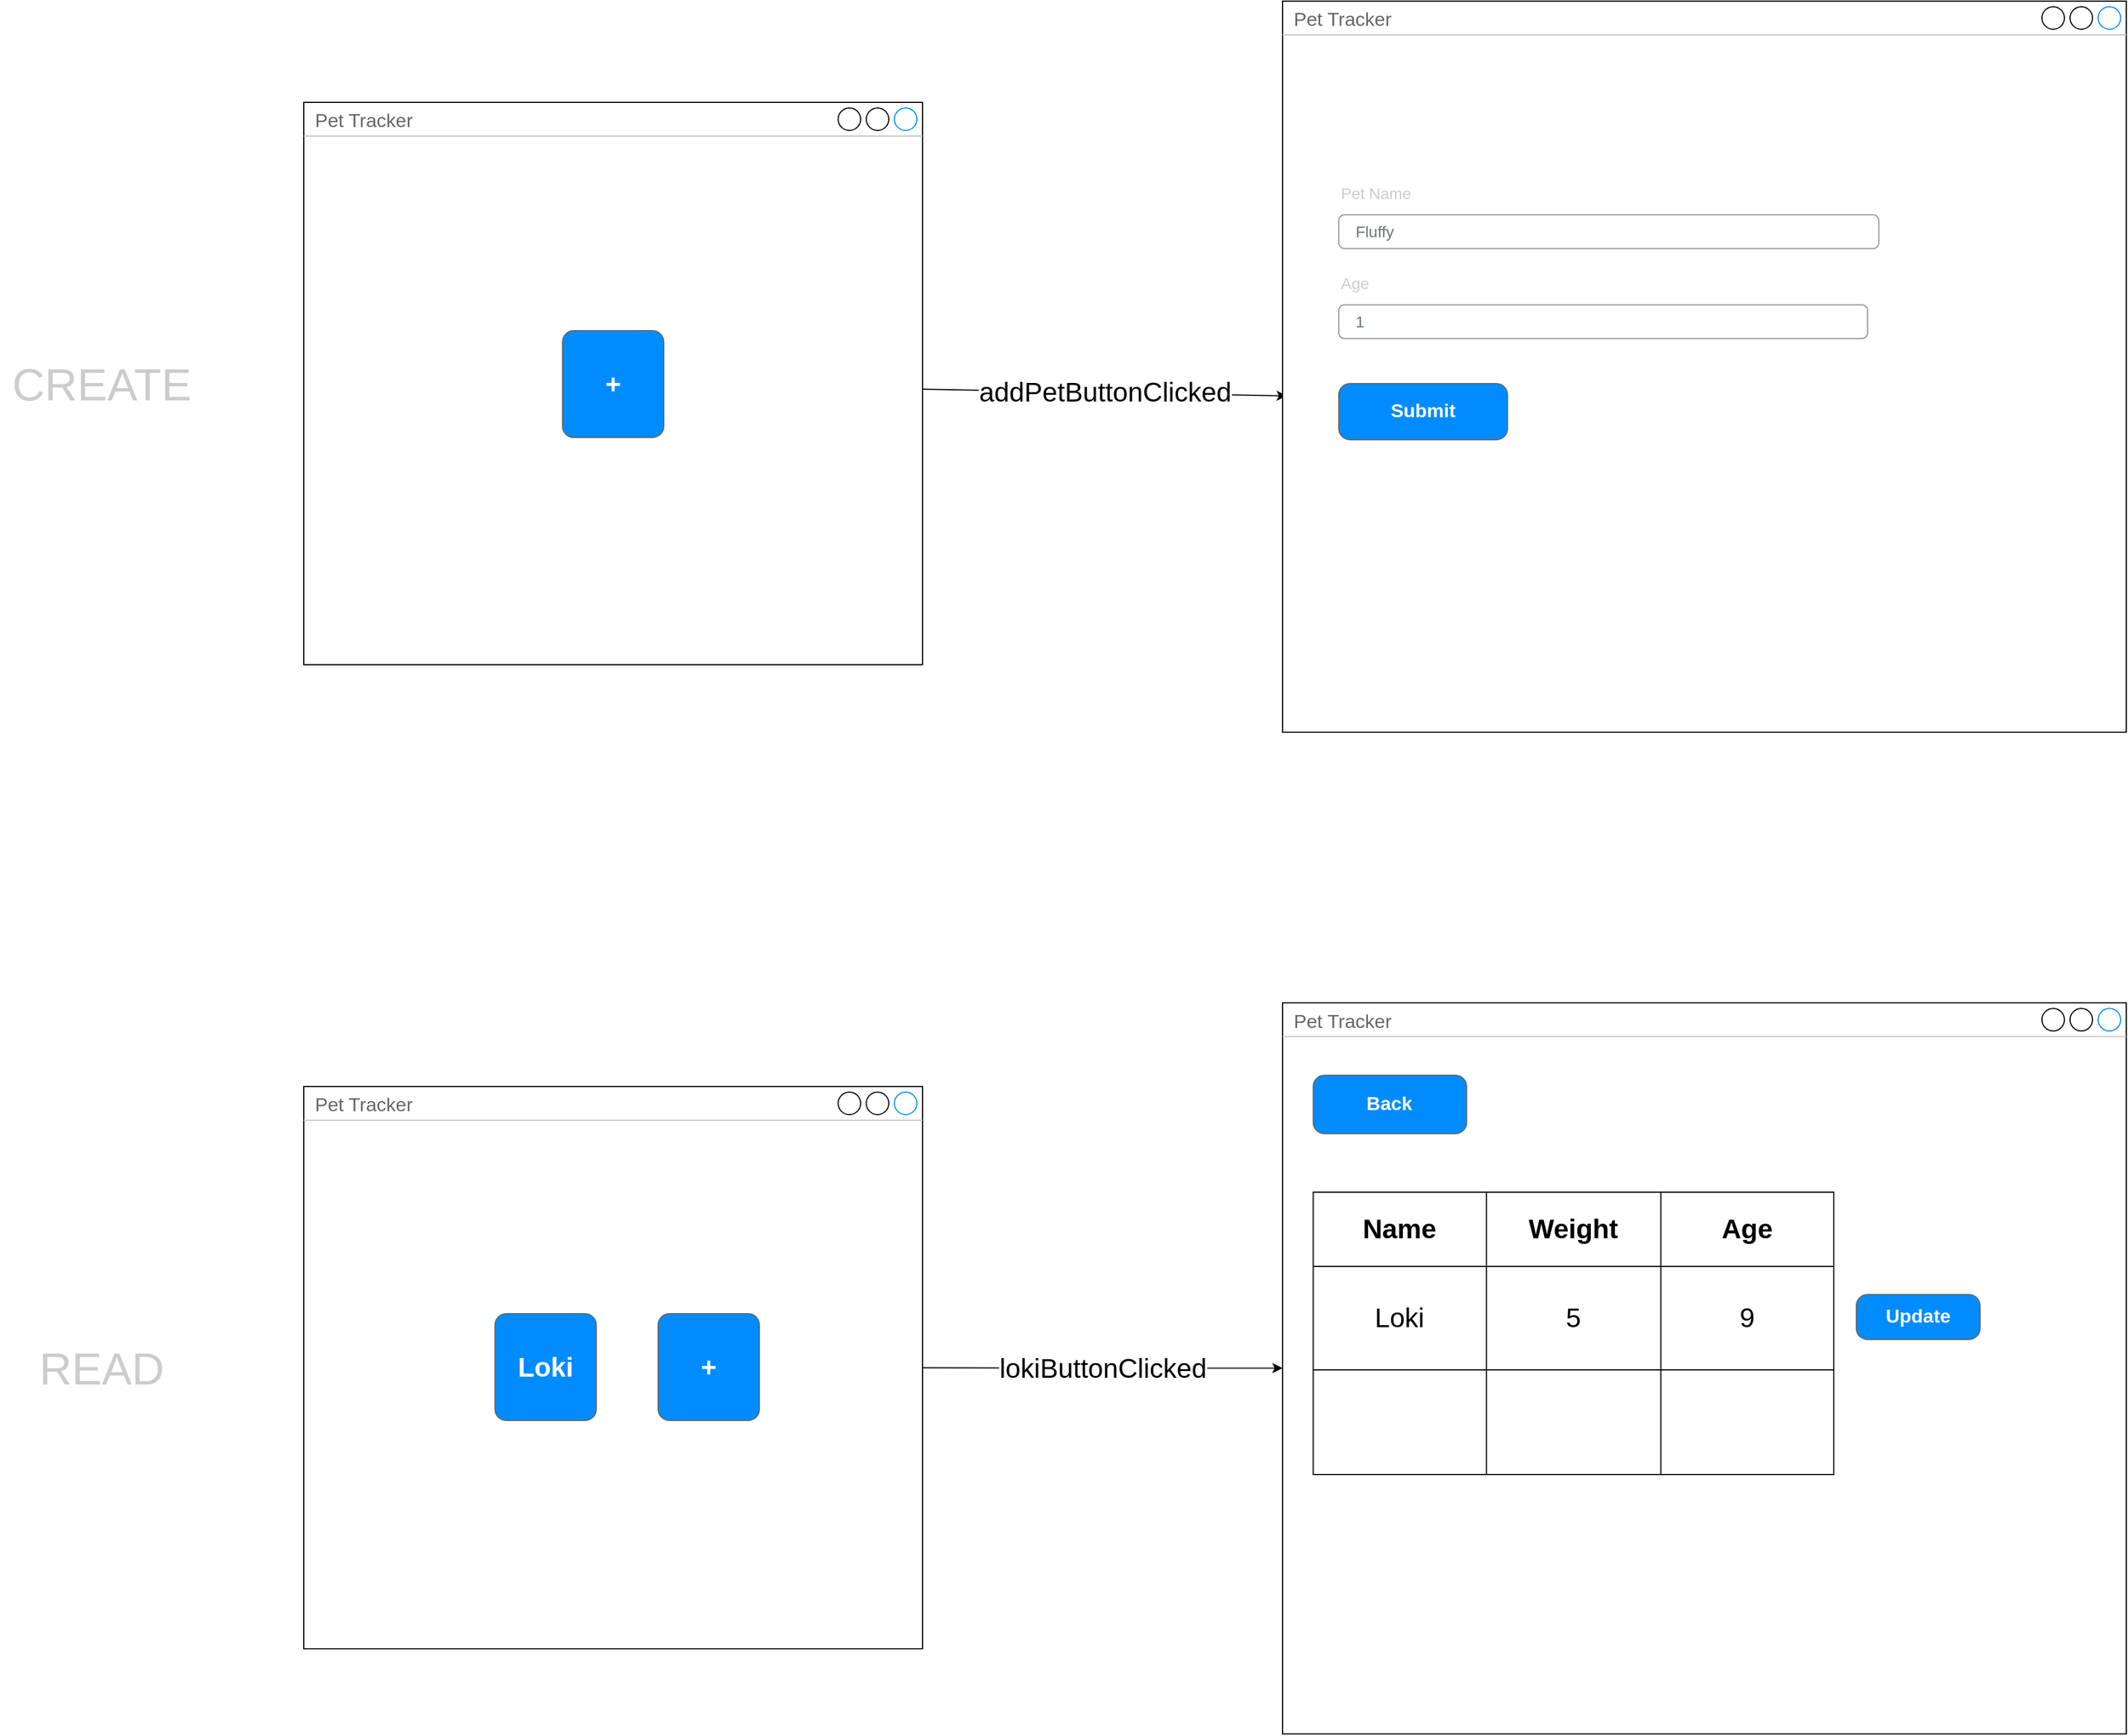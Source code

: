 <mxfile version="20.7.4" type="device"><diagram id="NL3WezcaTfVUYeSkJIwb" name="Page-1"><mxGraphModel dx="1678" dy="948" grid="1" gridSize="10" guides="1" tooltips="1" connect="1" arrows="1" fold="1" page="1" pageScale="1" pageWidth="850" pageHeight="1100" math="0" shadow="0"><root><mxCell id="0"/><mxCell id="1" parent="0"/><mxCell id="wpoC890f8zm_z-5sicIK-5" value="" style="group" parent="1" vertex="1" connectable="0"><mxGeometry x="540" y="360" width="550" height="500" as="geometry"/></mxCell><mxCell id="wpoC890f8zm_z-5sicIK-3" value="Pet Tracker" style="strokeWidth=1;shadow=0;dashed=0;align=center;html=1;shape=mxgraph.mockup.containers.window;align=left;verticalAlign=top;spacingLeft=8;strokeColor2=#008cff;strokeColor3=#c4c4c4;fontColor=#666666;mainText=;fontSize=17;labelBackgroundColor=none;" parent="wpoC890f8zm_z-5sicIK-5" vertex="1"><mxGeometry width="550" height="500" as="geometry"/></mxCell><mxCell id="wpoC890f8zm_z-5sicIK-4" value="&lt;font style=&quot;font-size: 24px;&quot;&gt;+&lt;/font&gt;" style="strokeWidth=1;shadow=0;dashed=0;align=center;html=1;shape=mxgraph.mockup.buttons.button;strokeColor=#666666;fontColor=#ffffff;mainText=;buttonStyle=round;fontSize=17;fontStyle=1;fillColor=#008cff;whiteSpace=wrap;" parent="wpoC890f8zm_z-5sicIK-5" vertex="1"><mxGeometry x="230" y="203" width="90" height="95" as="geometry"/></mxCell><mxCell id="wpoC890f8zm_z-5sicIK-6" value="" style="group" parent="1" vertex="1" connectable="0"><mxGeometry x="540" y="1235" width="550" height="500" as="geometry"/></mxCell><mxCell id="wpoC890f8zm_z-5sicIK-7" value="Pet Tracker" style="strokeWidth=1;shadow=0;dashed=0;align=center;html=1;shape=mxgraph.mockup.containers.window;align=left;verticalAlign=top;spacingLeft=8;strokeColor2=#008cff;strokeColor3=#c4c4c4;fontColor=#666666;mainText=;fontSize=17;labelBackgroundColor=none;" parent="wpoC890f8zm_z-5sicIK-6" vertex="1"><mxGeometry width="550" height="500" as="geometry"/></mxCell><mxCell id="wpoC890f8zm_z-5sicIK-8" value="&lt;font style=&quot;font-size: 24px;&quot;&gt;+&lt;/font&gt;" style="strokeWidth=1;shadow=0;dashed=0;align=center;html=1;shape=mxgraph.mockup.buttons.button;strokeColor=#666666;fontColor=#ffffff;mainText=;buttonStyle=round;fontSize=17;fontStyle=1;fillColor=#008cff;whiteSpace=wrap;" parent="wpoC890f8zm_z-5sicIK-6" vertex="1"><mxGeometry x="315" y="202" width="90" height="95" as="geometry"/></mxCell><mxCell id="wpoC890f8zm_z-5sicIK-11" value="&lt;font style=&quot;font-size: 24px;&quot;&gt;Loki&lt;br&gt;&lt;/font&gt;" style="strokeWidth=1;shadow=0;dashed=0;align=center;html=1;shape=mxgraph.mockup.buttons.button;strokeColor=#666666;fontColor=#ffffff;mainText=;buttonStyle=round;fontSize=17;fontStyle=1;fillColor=#008cff;whiteSpace=wrap;" parent="wpoC890f8zm_z-5sicIK-6" vertex="1"><mxGeometry x="170" y="202" width="90" height="95" as="geometry"/></mxCell><mxCell id="wpoC890f8zm_z-5sicIK-9" value="" style="endArrow=classic;html=1;rounded=0;fontSize=24;entryX=0.005;entryY=0.54;entryDx=0;entryDy=0;entryPerimeter=0;" parent="1" source="wpoC890f8zm_z-5sicIK-3" target="wpoC890f8zm_z-5sicIK-49" edge="1"><mxGeometry width="50" height="50" relative="1" as="geometry"><mxPoint x="1400" y="550" as="sourcePoint"/><mxPoint x="1420" y="620" as="targetPoint"/></mxGeometry></mxCell><mxCell id="wpoC890f8zm_z-5sicIK-10" value="addPetButtonClicked" style="edgeLabel;html=1;align=center;verticalAlign=middle;resizable=0;points=[];fontSize=24;" parent="wpoC890f8zm_z-5sicIK-9" vertex="1" connectable="0"><mxGeometry relative="1" as="geometry"><mxPoint as="offset"/></mxGeometry></mxCell><mxCell id="wpoC890f8zm_z-5sicIK-12" value="" style="group" parent="1" vertex="1" connectable="0"><mxGeometry x="1410" y="1160" width="750" height="650" as="geometry"/></mxCell><mxCell id="wpoC890f8zm_z-5sicIK-13" value="Pet Tracker" style="strokeWidth=1;shadow=0;dashed=0;align=center;html=1;shape=mxgraph.mockup.containers.window;align=left;verticalAlign=top;spacingLeft=8;strokeColor2=#008cff;strokeColor3=#c4c4c4;fontColor=#666666;mainText=;fontSize=17;labelBackgroundColor=none;" parent="wpoC890f8zm_z-5sicIK-12" vertex="1"><mxGeometry y="0.65" width="750" height="650" as="geometry"/></mxCell><mxCell id="wpoC890f8zm_z-5sicIK-17" value="" style="shape=table;startSize=0;container=1;collapsible=0;childLayout=tableLayout;fontStyle=1;align=center;fontSize=24;" parent="wpoC890f8zm_z-5sicIK-12" vertex="1"><mxGeometry x="27.27" y="169" width="462.73" height="251" as="geometry"/></mxCell><mxCell id="wpoC890f8zm_z-5sicIK-18" value="" style="shape=tableRow;horizontal=0;startSize=0;swimlaneHead=0;swimlaneBody=0;top=0;left=0;bottom=0;right=0;collapsible=0;dropTarget=0;fillColor=none;points=[[0,0.5],[1,0.5]];portConstraint=eastwest;fontSize=24;" parent="wpoC890f8zm_z-5sicIK-17" vertex="1"><mxGeometry width="462.73" height="66" as="geometry"/></mxCell><mxCell id="wpoC890f8zm_z-5sicIK-19" value="Name" style="shape=partialRectangle;html=1;whiteSpace=wrap;connectable=0;fillColor=none;top=0;left=0;bottom=0;right=0;overflow=hidden;fontSize=24;fontStyle=1" parent="wpoC890f8zm_z-5sicIK-18" vertex="1"><mxGeometry width="154" height="66" as="geometry"><mxRectangle width="154" height="66" as="alternateBounds"/></mxGeometry></mxCell><mxCell id="wpoC890f8zm_z-5sicIK-20" value="Weight" style="shape=partialRectangle;html=1;whiteSpace=wrap;connectable=0;fillColor=none;top=0;left=0;bottom=0;right=0;overflow=hidden;fontSize=24;fontStyle=1" parent="wpoC890f8zm_z-5sicIK-18" vertex="1"><mxGeometry x="154" width="155" height="66" as="geometry"><mxRectangle width="155" height="66" as="alternateBounds"/></mxGeometry></mxCell><mxCell id="wpoC890f8zm_z-5sicIK-21" value="Age" style="shape=partialRectangle;html=1;whiteSpace=wrap;connectable=0;fillColor=none;top=0;left=0;bottom=0;right=0;overflow=hidden;fontSize=24;fontStyle=1" parent="wpoC890f8zm_z-5sicIK-18" vertex="1"><mxGeometry x="309" width="154" height="66" as="geometry"><mxRectangle width="154" height="66" as="alternateBounds"/></mxGeometry></mxCell><mxCell id="wpoC890f8zm_z-5sicIK-22" value="" style="shape=tableRow;horizontal=0;startSize=0;swimlaneHead=0;swimlaneBody=0;top=0;left=0;bottom=0;right=0;collapsible=0;dropTarget=0;fillColor=none;points=[[0,0.5],[1,0.5]];portConstraint=eastwest;fontSize=24;" parent="wpoC890f8zm_z-5sicIK-17" vertex="1"><mxGeometry y="66" width="462.73" height="92" as="geometry"/></mxCell><mxCell id="wpoC890f8zm_z-5sicIK-23" value="Loki" style="shape=partialRectangle;html=1;whiteSpace=wrap;connectable=0;fillColor=none;top=0;left=0;bottom=0;right=0;overflow=hidden;fontSize=24;" parent="wpoC890f8zm_z-5sicIK-22" vertex="1"><mxGeometry width="154" height="92" as="geometry"><mxRectangle width="154" height="92" as="alternateBounds"/></mxGeometry></mxCell><mxCell id="wpoC890f8zm_z-5sicIK-24" value="5" style="shape=partialRectangle;html=1;whiteSpace=wrap;connectable=0;fillColor=none;top=0;left=0;bottom=0;right=0;overflow=hidden;fontSize=24;" parent="wpoC890f8zm_z-5sicIK-22" vertex="1"><mxGeometry x="154" width="155" height="92" as="geometry"><mxRectangle width="155" height="92" as="alternateBounds"/></mxGeometry></mxCell><mxCell id="wpoC890f8zm_z-5sicIK-25" value="9" style="shape=partialRectangle;html=1;whiteSpace=wrap;connectable=0;fillColor=none;top=0;left=0;bottom=0;right=0;overflow=hidden;fontSize=24;" parent="wpoC890f8zm_z-5sicIK-22" vertex="1"><mxGeometry x="309" width="154" height="92" as="geometry"><mxRectangle width="154" height="92" as="alternateBounds"/></mxGeometry></mxCell><mxCell id="wpoC890f8zm_z-5sicIK-26" value="" style="shape=tableRow;horizontal=0;startSize=0;swimlaneHead=0;swimlaneBody=0;top=0;left=0;bottom=0;right=0;collapsible=0;dropTarget=0;fillColor=none;points=[[0,0.5],[1,0.5]];portConstraint=eastwest;fontSize=24;" parent="wpoC890f8zm_z-5sicIK-17" vertex="1"><mxGeometry y="158" width="462.73" height="93" as="geometry"/></mxCell><mxCell id="wpoC890f8zm_z-5sicIK-27" value="" style="shape=partialRectangle;html=1;whiteSpace=wrap;connectable=0;fillColor=none;top=0;left=0;bottom=0;right=0;overflow=hidden;fontSize=24;" parent="wpoC890f8zm_z-5sicIK-26" vertex="1"><mxGeometry width="154" height="93" as="geometry"><mxRectangle width="154" height="93" as="alternateBounds"/></mxGeometry></mxCell><mxCell id="wpoC890f8zm_z-5sicIK-28" value="" style="shape=partialRectangle;html=1;whiteSpace=wrap;connectable=0;fillColor=none;top=0;left=0;bottom=0;right=0;overflow=hidden;fontSize=24;" parent="wpoC890f8zm_z-5sicIK-26" vertex="1"><mxGeometry x="154" width="155" height="93" as="geometry"><mxRectangle width="155" height="93" as="alternateBounds"/></mxGeometry></mxCell><mxCell id="wpoC890f8zm_z-5sicIK-29" value="" style="shape=partialRectangle;html=1;whiteSpace=wrap;connectable=0;fillColor=none;top=0;left=0;bottom=0;right=0;overflow=hidden;fontSize=24;" parent="wpoC890f8zm_z-5sicIK-26" vertex="1"><mxGeometry x="309" width="154" height="93" as="geometry"><mxRectangle width="154" height="93" as="alternateBounds"/></mxGeometry></mxCell><mxCell id="wpoC890f8zm_z-5sicIK-31" value="Back" style="strokeWidth=1;shadow=0;dashed=0;align=center;html=1;shape=mxgraph.mockup.buttons.button;strokeColor=#666666;fontColor=#ffffff;mainText=;buttonStyle=round;fontSize=17;fontStyle=1;fillColor=#008cff;whiteSpace=wrap;" parent="wpoC890f8zm_z-5sicIK-12" vertex="1"><mxGeometry x="27.273" y="65" width="136.364" height="52" as="geometry"/></mxCell><mxCell id="wpoC890f8zm_z-5sicIK-48" value="Update" style="strokeWidth=1;shadow=0;dashed=0;align=center;html=1;shape=mxgraph.mockup.buttons.button;strokeColor=#666666;fontColor=#ffffff;mainText=;buttonStyle=round;fontSize=17;fontStyle=1;fillColor=#008cff;whiteSpace=wrap;" parent="wpoC890f8zm_z-5sicIK-12" vertex="1"><mxGeometry x="510" y="260" width="110" height="40" as="geometry"/></mxCell><mxCell id="wpoC890f8zm_z-5sicIK-15" value="" style="endArrow=classic;html=1;rounded=0;fontSize=24;" parent="1" source="wpoC890f8zm_z-5sicIK-7" target="wpoC890f8zm_z-5sicIK-13" edge="1"><mxGeometry width="50" height="50" relative="1" as="geometry"><mxPoint x="1250" y="1425" as="sourcePoint"/><mxPoint x="1330" y="1545" as="targetPoint"/></mxGeometry></mxCell><mxCell id="wpoC890f8zm_z-5sicIK-16" value="lokiButtonClicked" style="edgeLabel;html=1;align=center;verticalAlign=middle;resizable=0;points=[];fontSize=24;" parent="wpoC890f8zm_z-5sicIK-15" vertex="1" connectable="0"><mxGeometry relative="1" as="geometry"><mxPoint as="offset"/></mxGeometry></mxCell><mxCell id="wpoC890f8zm_z-5sicIK-49" value="Pet Tracker" style="strokeWidth=1;shadow=0;dashed=0;align=center;html=1;shape=mxgraph.mockup.containers.window;align=left;verticalAlign=top;spacingLeft=8;strokeColor2=#008cff;strokeColor3=#c4c4c4;fontColor=#666666;mainText=;fontSize=17;labelBackgroundColor=none;" parent="1" vertex="1"><mxGeometry x="1410" y="270" width="750" height="650" as="geometry"/></mxCell><mxCell id="wpoC890f8zm_z-5sicIK-60" value="Pet Name" style="fillColor=none;strokeColor=none;align=left;fontSize=14;fontColor=#CCCCCC;" parent="1" vertex="1"><mxGeometry x="1460" y="420" width="260" height="40" as="geometry"/></mxCell><mxCell id="wpoC890f8zm_z-5sicIK-61" value="Fluffy" style="html=1;shadow=0;dashed=0;shape=mxgraph.bootstrap.rrect;rSize=5;fillColor=none;strokeColor=#999999;align=left;spacing=15;fontSize=14;fontColor=#6C767D;" parent="1" vertex="1"><mxGeometry width="480" height="30" relative="1" as="geometry"><mxPoint x="1460" y="460" as="offset"/></mxGeometry></mxCell><mxCell id="wpoC890f8zm_z-5sicIK-62" value="Age" style="fillColor=none;strokeColor=none;align=left;fontSize=14;fontColor=#CCCCCC;" parent="1" vertex="1"><mxGeometry width="260" height="40" relative="1" as="geometry"><mxPoint x="1460" y="500" as="offset"/></mxGeometry></mxCell><mxCell id="wpoC890f8zm_z-5sicIK-63" value="1" style="html=1;shadow=0;dashed=0;shape=mxgraph.bootstrap.rrect;rSize=5;fillColor=none;strokeColor=#999999;align=left;spacing=15;fontSize=14;fontColor=#6C767D;" parent="1" vertex="1"><mxGeometry width="470" height="30" relative="1" as="geometry"><mxPoint x="1460" y="540" as="offset"/></mxGeometry></mxCell><mxCell id="wpoC890f8zm_z-5sicIK-64" value="Submit" style="strokeWidth=1;shadow=0;dashed=0;align=center;html=1;shape=mxgraph.mockup.buttons.button;strokeColor=#666666;fontColor=#ffffff;mainText=;buttonStyle=round;fontSize=17;fontStyle=1;fillColor=#008cff;whiteSpace=wrap;" parent="1" vertex="1"><mxGeometry x="1460" y="610" width="150" height="50" as="geometry"/></mxCell><mxCell id="wpoC890f8zm_z-5sicIK-66" value="CREATE" style="text;html=1;align=center;verticalAlign=middle;resizable=0;points=[];autosize=1;strokeColor=none;fillColor=none;fontSize=40;fontColor=#CCCCCC;" parent="1" vertex="1"><mxGeometry x="270" y="580" width="180" height="60" as="geometry"/></mxCell><mxCell id="wpoC890f8zm_z-5sicIK-67" value="READ" style="text;html=1;align=center;verticalAlign=middle;resizable=0;points=[];autosize=1;strokeColor=none;fillColor=none;fontSize=40;fontColor=#CCCCCC;" parent="1" vertex="1"><mxGeometry x="295" y="1455" width="130" height="60" as="geometry"/></mxCell></root></mxGraphModel></diagram></mxfile>